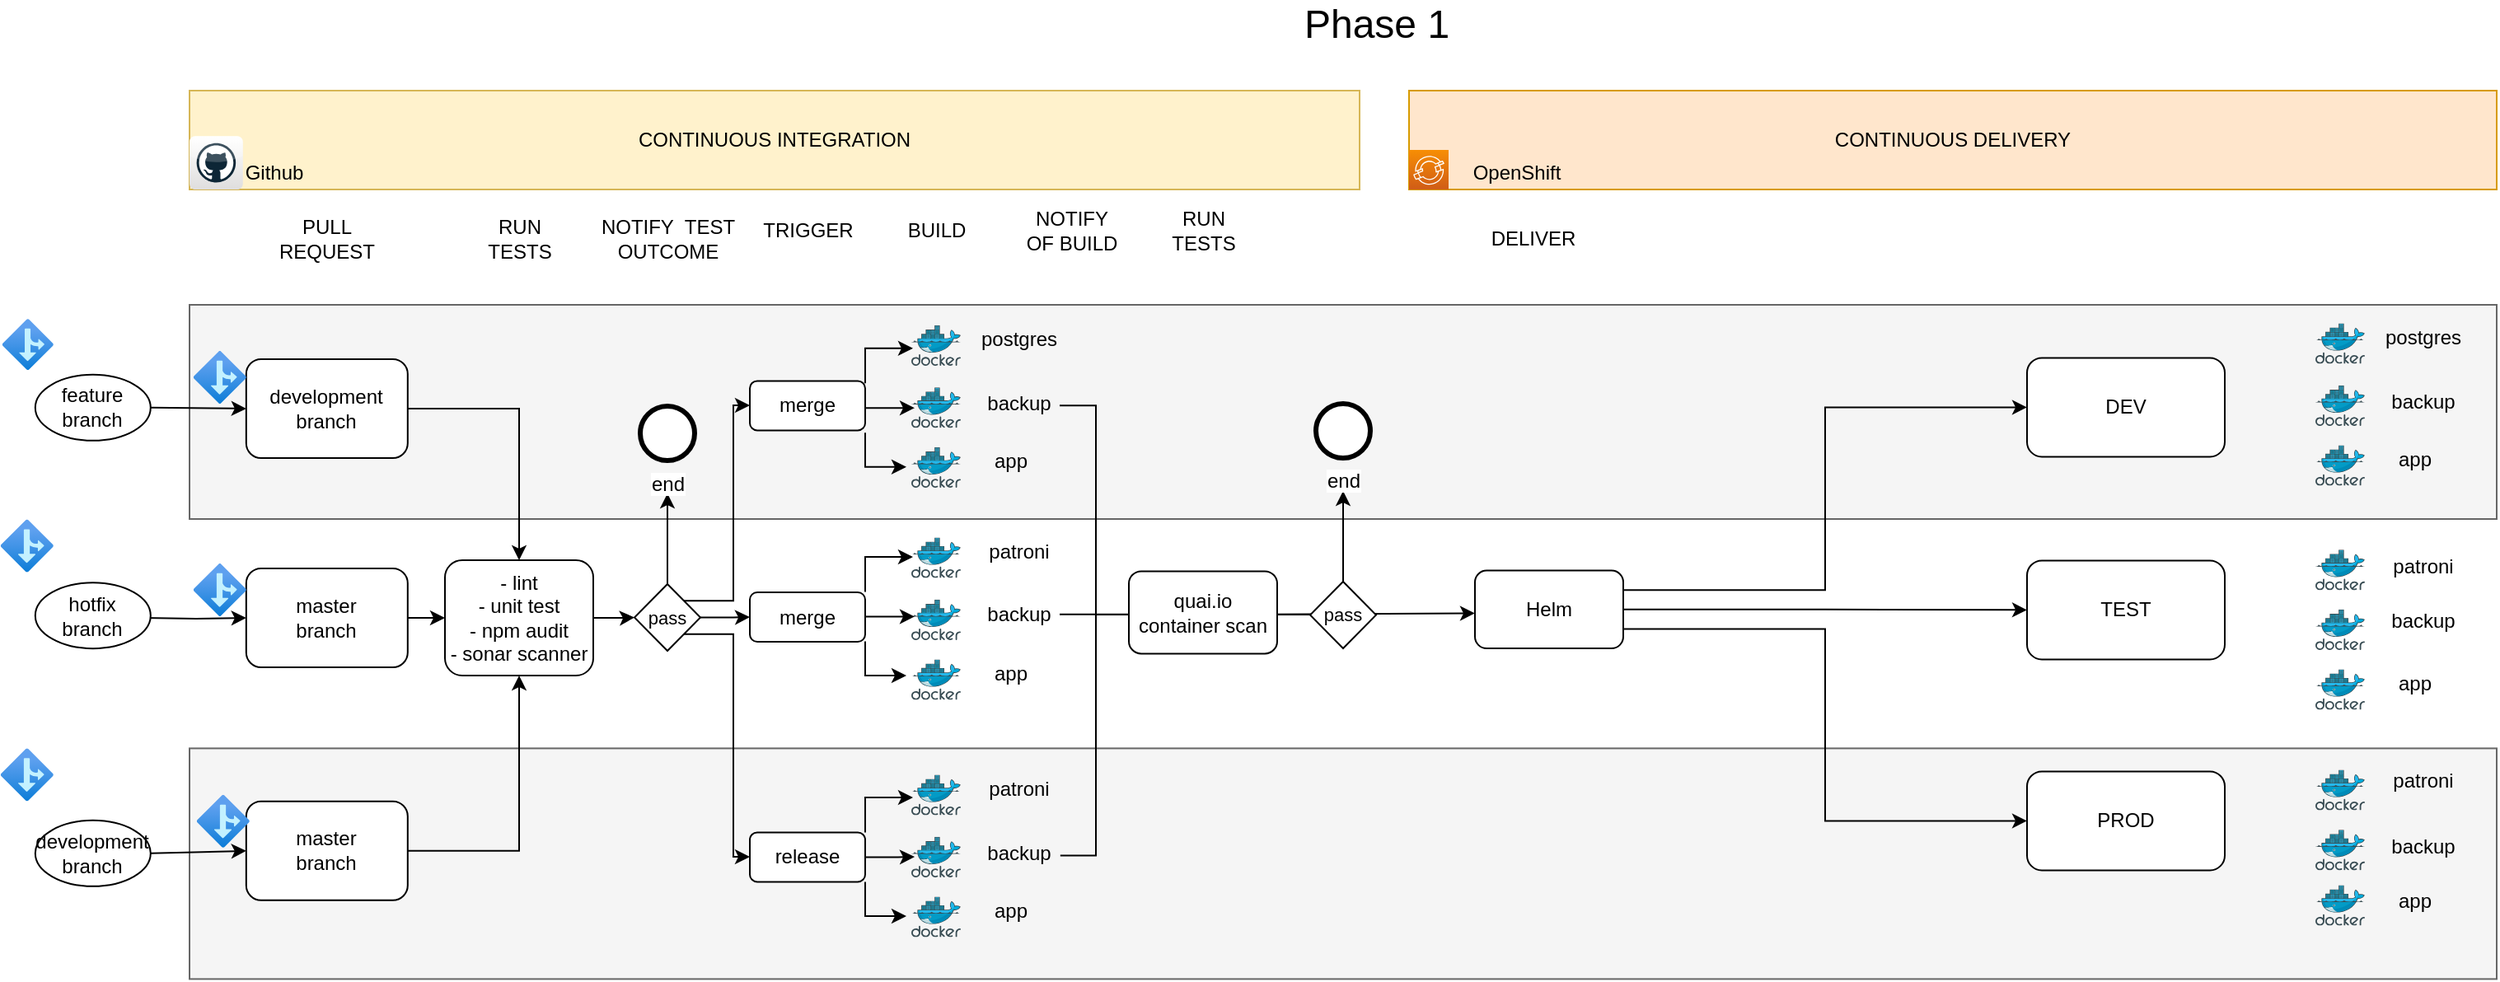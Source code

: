 <mxfile version="17.1.3" type="device"><diagram id="y08LqmlB6TqlYODcyNq8" name="Page-1"><mxGraphModel dx="2512" dy="727" grid="1" gridSize="10" guides="1" tooltips="1" connect="1" arrows="1" fold="1" page="1" pageScale="1" pageWidth="850" pageHeight="1100" math="0" shadow="0"><root><mxCell id="0"/><mxCell id="1" parent="0"/><mxCell id="0HorogaE9wQvUByY2qPV-66" value="" style="rounded=0;whiteSpace=wrap;html=1;fillColor=#f5f5f5;strokeColor=#666666;fontColor=#333333;" parent="1" vertex="1"><mxGeometry x="-500" y="589.2" width="1400" height="140" as="geometry"/></mxCell><mxCell id="0HorogaE9wQvUByY2qPV-65" value="" style="rounded=0;whiteSpace=wrap;html=1;fillColor=#f5f5f5;strokeColor=#666666;fontColor=#333333;" parent="1" vertex="1"><mxGeometry x="-500" y="320" width="1400" height="130" as="geometry"/></mxCell><mxCell id="0HorogaE9wQvUByY2qPV-74" style="edgeStyle=orthogonalEdgeStyle;rounded=0;orthogonalLoop=1;jettySize=auto;html=1;entryX=0;entryY=0.5;entryDx=0;entryDy=0;" parent="1" source="X5bCxtCtUCMiJr_vIYNg-4" target="0HorogaE9wQvUByY2qPV-25" edge="1"><mxGeometry relative="1" as="geometry"/></mxCell><mxCell id="X5bCxtCtUCMiJr_vIYNg-4" value="- lint&lt;br&gt;- unit test&lt;br&gt;- npm audit &lt;br&gt;- sonar scanner" style="rounded=1;whiteSpace=wrap;html=1;" parent="1" vertex="1"><mxGeometry x="-345" y="475" width="90" height="70" as="geometry"/></mxCell><mxCell id="X5bCxtCtUCMiJr_vIYNg-8" value="PULL &lt;br&gt;REQUEST" style="text;html=1;align=center;verticalAlign=middle;resizable=0;points=[];autosize=1;strokeColor=none;fillColor=none;" parent="1" vertex="1"><mxGeometry x="-451.6" y="265" width="70" height="30" as="geometry"/></mxCell><mxCell id="X5bCxtCtUCMiJr_vIYNg-9" value="TRIGGER" style="text;html=1;align=center;verticalAlign=middle;resizable=0;points=[];autosize=1;strokeColor=none;fillColor=none;" parent="1" vertex="1"><mxGeometry x="-160" y="265" width="70" height="20" as="geometry"/></mxCell><mxCell id="X5bCxtCtUCMiJr_vIYNg-10" value="BUILD" style="text;html=1;align=center;verticalAlign=middle;resizable=0;points=[];autosize=1;strokeColor=none;fillColor=none;" parent="1" vertex="1"><mxGeometry x="-72" y="265" width="50" height="20" as="geometry"/></mxCell><mxCell id="X5bCxtCtUCMiJr_vIYNg-11" value="RUN &lt;br&gt;TESTS" style="text;html=1;align=center;verticalAlign=middle;resizable=0;points=[];autosize=1;strokeColor=none;fillColor=none;" parent="1" vertex="1"><mxGeometry x="-325" y="265" width="50" height="30" as="geometry"/></mxCell><mxCell id="X5bCxtCtUCMiJr_vIYNg-12" value="NOTIFY&amp;nbsp; TEST&lt;br&gt;OUTCOME" style="text;html=1;align=center;verticalAlign=middle;resizable=0;points=[];autosize=1;strokeColor=none;fillColor=none;" parent="1" vertex="1"><mxGeometry x="-260" y="265" width="100" height="30" as="geometry"/></mxCell><mxCell id="X5bCxtCtUCMiJr_vIYNg-13" value="NOTIFY &lt;br&gt;OF BUILD" style="text;html=1;align=center;verticalAlign=middle;resizable=0;points=[];autosize=1;strokeColor=none;fillColor=none;" parent="1" vertex="1"><mxGeometry y="260" width="70" height="30" as="geometry"/></mxCell><mxCell id="X5bCxtCtUCMiJr_vIYNg-14" value="DELIVER" style="text;html=1;align=center;verticalAlign=middle;resizable=0;points=[];autosize=1;strokeColor=none;fillColor=none;" parent="1" vertex="1"><mxGeometry x="280" y="270" width="70" height="20" as="geometry"/></mxCell><mxCell id="Njg-KSnpqPHzPJEUrXAX-8" style="edgeStyle=orthogonalEdgeStyle;rounded=0;orthogonalLoop=1;jettySize=auto;html=1;entryX=0;entryY=0.5;entryDx=0;entryDy=0;exitX=1;exitY=0.25;exitDx=0;exitDy=0;" parent="1" source="0HorogaE9wQvUByY2qPV-31" target="X5bCxtCtUCMiJr_vIYNg-16" edge="1"><mxGeometry relative="1" as="geometry"><mxPoint x="450" y="476.7" as="sourcePoint"/></mxGeometry></mxCell><mxCell id="Njg-KSnpqPHzPJEUrXAX-9" style="edgeStyle=orthogonalEdgeStyle;rounded=0;orthogonalLoop=1;jettySize=auto;html=1;entryX=0;entryY=0.5;entryDx=0;entryDy=0;exitX=1;exitY=0.5;exitDx=0;exitDy=0;" parent="1" source="0HorogaE9wQvUByY2qPV-31" target="X5bCxtCtUCMiJr_vIYNg-17" edge="1"><mxGeometry relative="1" as="geometry"><mxPoint x="510" y="506.7" as="sourcePoint"/></mxGeometry></mxCell><mxCell id="Njg-KSnpqPHzPJEUrXAX-10" style="edgeStyle=orthogonalEdgeStyle;rounded=0;orthogonalLoop=1;jettySize=auto;html=1;entryX=0;entryY=0.5;entryDx=0;entryDy=0;exitX=1;exitY=0.75;exitDx=0;exitDy=0;" parent="1" source="0HorogaE9wQvUByY2qPV-31" target="X5bCxtCtUCMiJr_vIYNg-18" edge="1"><mxGeometry relative="1" as="geometry"><mxPoint x="450" y="536.7" as="sourcePoint"/></mxGeometry></mxCell><mxCell id="X5bCxtCtUCMiJr_vIYNg-16" value="DEV" style="rounded=1;whiteSpace=wrap;html=1;" parent="1" vertex="1"><mxGeometry x="615" y="352.2" width="120" height="60" as="geometry"/></mxCell><mxCell id="X5bCxtCtUCMiJr_vIYNg-17" value="TEST" style="rounded=1;whiteSpace=wrap;html=1;" parent="1" vertex="1"><mxGeometry x="615" y="475.2" width="120" height="60" as="geometry"/></mxCell><mxCell id="X5bCxtCtUCMiJr_vIYNg-18" value="PROD" style="rounded=1;whiteSpace=wrap;html=1;" parent="1" vertex="1"><mxGeometry x="615" y="603.2" width="120" height="60" as="geometry"/></mxCell><mxCell id="X5bCxtCtUCMiJr_vIYNg-19" value="CONTINUOUS INTEGRATION" style="whiteSpace=wrap;html=1;fillColor=#fff2cc;strokeColor=#d6b656;" parent="1" vertex="1"><mxGeometry x="-500" y="190" width="710" height="60" as="geometry"/></mxCell><mxCell id="X5bCxtCtUCMiJr_vIYNg-20" value="CONTINUOUS DELIVERY" style="whiteSpace=wrap;html=1;fillColor=#ffe6cc;strokeColor=#d79b00;" parent="1" vertex="1"><mxGeometry x="240" y="190" width="660" height="60" as="geometry"/></mxCell><mxCell id="Njg-KSnpqPHzPJEUrXAX-1" value="Github" style="text;html=1;align=center;verticalAlign=middle;resizable=0;points=[];autosize=1;strokeColor=none;fillColor=none;" parent="1" vertex="1"><mxGeometry x="-474" y="230" width="50" height="20" as="geometry"/></mxCell><mxCell id="Njg-KSnpqPHzPJEUrXAX-2" value="OpenShift" style="text;html=1;align=center;verticalAlign=middle;resizable=0;points=[];autosize=1;strokeColor=none;fillColor=none;" parent="1" vertex="1"><mxGeometry x="270" y="230" width="70" height="20" as="geometry"/></mxCell><mxCell id="Njg-KSnpqPHzPJEUrXAX-3" value="&lt;font style=&quot;font-size: 24px&quot;&gt;Phase 1&lt;/font&gt;" style="text;html=1;align=center;verticalAlign=middle;resizable=0;points=[];autosize=1;strokeColor=none;fillColor=none;" parent="1" vertex="1"><mxGeometry x="170" y="140" width="100" height="20" as="geometry"/></mxCell><mxCell id="0HorogaE9wQvUByY2qPV-83" style="edgeStyle=orthogonalEdgeStyle;rounded=0;orthogonalLoop=1;jettySize=auto;html=1;entryX=0.5;entryY=0;entryDx=0;entryDy=0;" parent="1" source="Njg-KSnpqPHzPJEUrXAX-11" target="X5bCxtCtUCMiJr_vIYNg-4" edge="1"><mxGeometry relative="1" as="geometry"/></mxCell><mxCell id="Njg-KSnpqPHzPJEUrXAX-11" value="development&lt;br&gt;branch" style="rounded=1;whiteSpace=wrap;html=1;" parent="1" vertex="1"><mxGeometry x="-465.6" y="353" width="98" height="60" as="geometry"/></mxCell><mxCell id="0HorogaE9wQvUByY2qPV-84" style="edgeStyle=orthogonalEdgeStyle;rounded=0;orthogonalLoop=1;jettySize=auto;html=1;" parent="1" source="Njg-KSnpqPHzPJEUrXAX-12" target="X5bCxtCtUCMiJr_vIYNg-4" edge="1"><mxGeometry relative="1" as="geometry"/></mxCell><mxCell id="Njg-KSnpqPHzPJEUrXAX-12" value="master&lt;br&gt;branch" style="rounded=1;whiteSpace=wrap;html=1;" parent="1" vertex="1"><mxGeometry x="-465.6" y="480" width="98" height="60" as="geometry"/></mxCell><mxCell id="0HorogaE9wQvUByY2qPV-85" style="edgeStyle=orthogonalEdgeStyle;rounded=0;orthogonalLoop=1;jettySize=auto;html=1;entryX=0.5;entryY=1;entryDx=0;entryDy=0;" parent="1" source="Njg-KSnpqPHzPJEUrXAX-13" target="X5bCxtCtUCMiJr_vIYNg-4" edge="1"><mxGeometry relative="1" as="geometry"/></mxCell><mxCell id="Njg-KSnpqPHzPJEUrXAX-13" value="master&lt;br&gt;branch" style="rounded=1;whiteSpace=wrap;html=1;" parent="1" vertex="1"><mxGeometry x="-465.6" y="621.4" width="98" height="60" as="geometry"/></mxCell><mxCell id="Njg-KSnpqPHzPJEUrXAX-14" value="" style="aspect=fixed;html=1;points=[];align=center;image;fontSize=12;image=img/lib/azure2/general/Branch.svg;" parent="1" vertex="1"><mxGeometry x="-497.6" y="348" width="32" height="32" as="geometry"/></mxCell><mxCell id="Njg-KSnpqPHzPJEUrXAX-15" value="" style="aspect=fixed;html=1;points=[];align=center;image;fontSize=12;image=img/lib/azure2/general/Branch.svg;" parent="1" vertex="1"><mxGeometry x="-497.6" y="477" width="32" height="32" as="geometry"/></mxCell><mxCell id="Njg-KSnpqPHzPJEUrXAX-16" value="" style="aspect=fixed;html=1;points=[];align=center;image;fontSize=12;image=img/lib/azure2/general/Branch.svg;" parent="1" vertex="1"><mxGeometry x="-495.6" y="617.4" width="32" height="32" as="geometry"/></mxCell><mxCell id="0HorogaE9wQvUByY2qPV-1" value="" style="dashed=0;outlineConnect=0;html=1;align=center;labelPosition=center;verticalLabelPosition=bottom;verticalAlign=top;shape=mxgraph.webicons.github;gradientColor=#DFDEDE" parent="1" vertex="1"><mxGeometry x="-500" y="217.6" width="32.4" height="32.4" as="geometry"/></mxCell><mxCell id="0HorogaE9wQvUByY2qPV-2" value="" style="sketch=0;points=[[0,0,0],[0.25,0,0],[0.5,0,0],[0.75,0,0],[1,0,0],[0,1,0],[0.25,1,0],[0.5,1,0],[0.75,1,0],[1,1,0],[0,0.25,0],[0,0.5,0],[0,0.75,0],[1,0.25,0],[1,0.5,0],[1,0.75,0]];outlineConnect=0;fontColor=#232F3E;gradientColor=#F78E04;gradientDirection=north;fillColor=#D05C17;strokeColor=#ffffff;dashed=0;verticalLabelPosition=bottom;verticalAlign=top;align=center;html=1;fontSize=12;fontStyle=0;aspect=fixed;shape=mxgraph.aws4.resourceIcon;resIcon=mxgraph.aws4.red_hat_openshift;" parent="1" vertex="1"><mxGeometry x="240" y="226" width="24" height="24" as="geometry"/></mxCell><mxCell id="0HorogaE9wQvUByY2qPV-5" style="edgeStyle=orthogonalEdgeStyle;rounded=0;orthogonalLoop=1;jettySize=auto;html=1;entryX=0;entryY=0.5;entryDx=0;entryDy=0;" parent="1" target="Njg-KSnpqPHzPJEUrXAX-12" edge="1"><mxGeometry relative="1" as="geometry"><mxPoint x="-527.6" y="510" as="sourcePoint"/></mxGeometry></mxCell><mxCell id="0HorogaE9wQvUByY2qPV-3" value="hotfix&lt;br&gt;branch" style="ellipse;whiteSpace=wrap;html=1;" parent="1" vertex="1"><mxGeometry x="-593.6" y="488.6" width="70" height="40" as="geometry"/></mxCell><mxCell id="0HorogaE9wQvUByY2qPV-4" value="" style="aspect=fixed;html=1;points=[];align=center;image;fontSize=12;image=img/lib/azure2/general/Branch.svg;" parent="1" vertex="1"><mxGeometry x="-613.6" y="328.6" width="31" height="31" as="geometry"/></mxCell><mxCell id="0HorogaE9wQvUByY2qPV-6" value="" style="sketch=0;aspect=fixed;html=1;points=[];align=center;image;fontSize=12;image=img/lib/mscae/Docker.svg;" parent="1" vertex="1"><mxGeometry x="790" y="331.2" width="30" height="24.6" as="geometry"/></mxCell><mxCell id="0HorogaE9wQvUByY2qPV-7" value="" style="sketch=0;aspect=fixed;html=1;points=[];align=center;image;fontSize=12;image=img/lib/mscae/Docker.svg;" parent="1" vertex="1"><mxGeometry x="790" y="368.9" width="30" height="24.6" as="geometry"/></mxCell><mxCell id="0HorogaE9wQvUByY2qPV-8" value="" style="sketch=0;aspect=fixed;html=1;points=[];align=center;image;fontSize=12;image=img/lib/mscae/Docker.svg;" parent="1" vertex="1"><mxGeometry x="790" y="405.2" width="30" height="24.6" as="geometry"/></mxCell><mxCell id="0HorogaE9wQvUByY2qPV-9" value="" style="sketch=0;aspect=fixed;html=1;points=[];align=center;image;fontSize=12;image=img/lib/mscae/Docker.svg;" parent="1" vertex="1"><mxGeometry x="790" y="468.6" width="30" height="24.6" as="geometry"/></mxCell><mxCell id="0HorogaE9wQvUByY2qPV-10" value="" style="sketch=0;aspect=fixed;html=1;points=[];align=center;image;fontSize=12;image=img/lib/mscae/Docker.svg;" parent="1" vertex="1"><mxGeometry x="790" y="504.9" width="30" height="24.6" as="geometry"/></mxCell><mxCell id="0HorogaE9wQvUByY2qPV-11" value="" style="sketch=0;aspect=fixed;html=1;points=[];align=center;image;fontSize=12;image=img/lib/mscae/Docker.svg;" parent="1" vertex="1"><mxGeometry x="790" y="541.2" width="30" height="24.6" as="geometry"/></mxCell><mxCell id="0HorogaE9wQvUByY2qPV-12" value="" style="sketch=0;aspect=fixed;html=1;points=[];align=center;image;fontSize=12;image=img/lib/mscae/Docker.svg;" parent="1" vertex="1"><mxGeometry x="790" y="602.2" width="30" height="24.6" as="geometry"/></mxCell><mxCell id="0HorogaE9wQvUByY2qPV-13" value="" style="sketch=0;aspect=fixed;html=1;points=[];align=center;image;fontSize=12;image=img/lib/mscae/Docker.svg;" parent="1" vertex="1"><mxGeometry x="790" y="638.6" width="30" height="24.6" as="geometry"/></mxCell><mxCell id="0HorogaE9wQvUByY2qPV-14" value="" style="sketch=0;aspect=fixed;html=1;points=[];align=center;image;fontSize=12;image=img/lib/mscae/Docker.svg;" parent="1" vertex="1"><mxGeometry x="790" y="672.2" width="30" height="24.6" as="geometry"/></mxCell><mxCell id="0HorogaE9wQvUByY2qPV-15" value="postgres" style="text;html=1;align=center;verticalAlign=middle;resizable=0;points=[];autosize=1;strokeColor=none;fillColor=none;" parent="1" vertex="1"><mxGeometry x="825" y="330.2" width="60" height="20" as="geometry"/></mxCell><mxCell id="0HorogaE9wQvUByY2qPV-16" value="patroni" style="text;html=1;align=center;verticalAlign=middle;resizable=0;points=[];autosize=1;strokeColor=none;fillColor=none;" parent="1" vertex="1"><mxGeometry x="830" y="468.6" width="50" height="20" as="geometry"/></mxCell><mxCell id="0HorogaE9wQvUByY2qPV-17" value="patroni" style="text;html=1;align=center;verticalAlign=middle;resizable=0;points=[];autosize=1;strokeColor=none;fillColor=none;" parent="1" vertex="1"><mxGeometry x="830" y="599.2" width="50" height="20" as="geometry"/></mxCell><mxCell id="0HorogaE9wQvUByY2qPV-18" value="backup" style="text;html=1;align=center;verticalAlign=middle;resizable=0;points=[];autosize=1;strokeColor=none;fillColor=none;" parent="1" vertex="1"><mxGeometry x="830" y="368.9" width="50" height="20" as="geometry"/></mxCell><mxCell id="0HorogaE9wQvUByY2qPV-19" value="backup" style="text;html=1;align=center;verticalAlign=middle;resizable=0;points=[];autosize=1;strokeColor=none;fillColor=none;" parent="1" vertex="1"><mxGeometry x="830" y="502.2" width="50" height="20" as="geometry"/></mxCell><mxCell id="0HorogaE9wQvUByY2qPV-20" value="backup" style="text;html=1;align=center;verticalAlign=middle;resizable=0;points=[];autosize=1;strokeColor=none;fillColor=none;" parent="1" vertex="1"><mxGeometry x="830" y="638.6" width="50" height="20" as="geometry"/></mxCell><mxCell id="0HorogaE9wQvUByY2qPV-21" value="app" style="text;html=1;align=center;verticalAlign=middle;resizable=0;points=[];autosize=1;strokeColor=none;fillColor=none;" parent="1" vertex="1"><mxGeometry x="830" y="404.2" width="40" height="20" as="geometry"/></mxCell><mxCell id="0HorogaE9wQvUByY2qPV-22" value="app" style="text;html=1;align=center;verticalAlign=middle;resizable=0;points=[];autosize=1;strokeColor=none;fillColor=none;" parent="1" vertex="1"><mxGeometry x="830" y="540.2" width="40" height="20" as="geometry"/></mxCell><mxCell id="0HorogaE9wQvUByY2qPV-23" value="app" style="text;html=1;align=center;verticalAlign=middle;resizable=0;points=[];autosize=1;strokeColor=none;fillColor=none;" parent="1" vertex="1"><mxGeometry x="830" y="671.8" width="40" height="20" as="geometry"/></mxCell><mxCell id="0HorogaE9wQvUByY2qPV-27" style="edgeStyle=orthogonalEdgeStyle;rounded=0;orthogonalLoop=1;jettySize=auto;html=1;" parent="1" source="0HorogaE9wQvUByY2qPV-25" edge="1"><mxGeometry relative="1" as="geometry"><mxPoint x="-210" y="434.5" as="targetPoint"/></mxGeometry></mxCell><mxCell id="0HorogaE9wQvUByY2qPV-94" style="edgeStyle=orthogonalEdgeStyle;rounded=0;orthogonalLoop=1;jettySize=auto;html=1;exitX=1;exitY=0;exitDx=0;exitDy=0;entryX=0;entryY=0.5;entryDx=0;entryDy=0;" parent="1" source="0HorogaE9wQvUByY2qPV-25" target="0HorogaE9wQvUByY2qPV-90" edge="1"><mxGeometry relative="1" as="geometry"><Array as="points"><mxPoint x="-170" y="499"/><mxPoint x="-170" y="381"/><mxPoint x="-160" y="381"/></Array></mxGeometry></mxCell><mxCell id="0HorogaE9wQvUByY2qPV-95" style="edgeStyle=orthogonalEdgeStyle;rounded=0;orthogonalLoop=1;jettySize=auto;html=1;exitX=1;exitY=1;exitDx=0;exitDy=0;entryX=0;entryY=0.5;entryDx=0;entryDy=0;" parent="1" source="0HorogaE9wQvUByY2qPV-25" target="0HorogaE9wQvUByY2qPV-92" edge="1"><mxGeometry relative="1" as="geometry"><Array as="points"><mxPoint x="-170" y="520"/><mxPoint x="-170" y="655"/><mxPoint x="-160" y="655"/></Array></mxGeometry></mxCell><mxCell id="0HorogaE9wQvUByY2qPV-108" style="edgeStyle=orthogonalEdgeStyle;rounded=0;orthogonalLoop=1;jettySize=auto;html=1;entryX=0;entryY=0.5;entryDx=0;entryDy=0;" parent="1" source="0HorogaE9wQvUByY2qPV-25" target="0HorogaE9wQvUByY2qPV-91" edge="1"><mxGeometry relative="1" as="geometry"/></mxCell><mxCell id="0HorogaE9wQvUByY2qPV-25" value="&lt;font style=&quot;font-size: 11px&quot;&gt;pass&lt;/font&gt;" style="rhombus;whiteSpace=wrap;html=1;" parent="1" vertex="1"><mxGeometry x="-230" y="489.5" width="40" height="40.5" as="geometry"/></mxCell><mxCell id="0HorogaE9wQvUByY2qPV-28" value="end" style="points=[[0.145,0.145,0],[0.5,0,0],[0.855,0.145,0],[1,0.5,0],[0.855,0.855,0],[0.5,1,0],[0.145,0.855,0],[0,0.5,0]];shape=mxgraph.bpmn.event;html=1;verticalLabelPosition=bottom;labelBackgroundColor=#ffffff;verticalAlign=top;align=center;perimeter=ellipsePerimeter;outlineConnect=0;aspect=fixed;outline=end;symbol=terminate2;" parent="1" vertex="1"><mxGeometry x="-226.5" y="381.5" width="33" height="33" as="geometry"/></mxCell><mxCell id="0HorogaE9wQvUByY2qPV-31" value="Helm" style="rounded=1;whiteSpace=wrap;html=1;" parent="1" vertex="1"><mxGeometry x="280" y="481.3" width="90" height="47.2" as="geometry"/></mxCell><mxCell id="0HorogaE9wQvUByY2qPV-39" value="" style="sketch=0;aspect=fixed;html=1;points=[];align=center;image;fontSize=12;image=img/lib/mscae/Docker.svg;" parent="1" vertex="1"><mxGeometry x="-62" y="332.4" width="30" height="24.6" as="geometry"/></mxCell><mxCell id="0HorogaE9wQvUByY2qPV-40" value="" style="sketch=0;aspect=fixed;html=1;points=[];align=center;image;fontSize=12;image=img/lib/mscae/Docker.svg;" parent="1" vertex="1"><mxGeometry x="-62" y="370.1" width="30" height="24.6" as="geometry"/></mxCell><mxCell id="0HorogaE9wQvUByY2qPV-41" value="" style="sketch=0;aspect=fixed;html=1;points=[];align=center;image;fontSize=12;image=img/lib/mscae/Docker.svg;" parent="1" vertex="1"><mxGeometry x="-62" y="406.4" width="30" height="24.6" as="geometry"/></mxCell><mxCell id="0HorogaE9wQvUByY2qPV-42" value="postgres" style="text;html=1;align=center;verticalAlign=middle;resizable=0;points=[];autosize=1;strokeColor=none;fillColor=none;" parent="1" vertex="1"><mxGeometry x="-27" y="331.4" width="60" height="20" as="geometry"/></mxCell><mxCell id="0HorogaE9wQvUByY2qPV-59" style="edgeStyle=orthogonalEdgeStyle;rounded=0;orthogonalLoop=1;jettySize=auto;html=1;" parent="1" edge="1"><mxGeometry relative="1" as="geometry"><mxPoint x="28" y="381.101" as="sourcePoint"/><mxPoint x="210" y="508" as="targetPoint"/><Array as="points"><mxPoint x="50" y="381"/><mxPoint x="50" y="508"/><mxPoint x="210" y="508"/></Array></mxGeometry></mxCell><mxCell id="0HorogaE9wQvUByY2qPV-43" value="backup" style="text;html=1;align=center;verticalAlign=middle;resizable=0;points=[];autosize=1;strokeColor=none;fillColor=none;" parent="1" vertex="1"><mxGeometry x="-22" y="370.1" width="50" height="20" as="geometry"/></mxCell><mxCell id="0HorogaE9wQvUByY2qPV-44" value="app" style="text;html=1;align=center;verticalAlign=middle;resizable=0;points=[];autosize=1;strokeColor=none;fillColor=none;" parent="1" vertex="1"><mxGeometry x="-22" y="405.4" width="40" height="20" as="geometry"/></mxCell><mxCell id="0HorogaE9wQvUByY2qPV-46" value="" style="sketch=0;aspect=fixed;html=1;points=[];align=center;image;fontSize=12;image=img/lib/mscae/Docker.svg;" parent="1" vertex="1"><mxGeometry x="-62" y="461.2" width="30" height="24.6" as="geometry"/></mxCell><mxCell id="0HorogaE9wQvUByY2qPV-47" value="" style="sketch=0;aspect=fixed;html=1;points=[];align=center;image;fontSize=12;image=img/lib/mscae/Docker.svg;" parent="1" vertex="1"><mxGeometry x="-62" y="498.9" width="30" height="24.6" as="geometry"/></mxCell><mxCell id="0HorogaE9wQvUByY2qPV-48" value="" style="sketch=0;aspect=fixed;html=1;points=[];align=center;image;fontSize=12;image=img/lib/mscae/Docker.svg;" parent="1" vertex="1"><mxGeometry x="-62" y="535.2" width="30" height="24.6" as="geometry"/></mxCell><mxCell id="0HorogaE9wQvUByY2qPV-49" value="patroni" style="text;html=1;align=center;verticalAlign=middle;resizable=0;points=[];autosize=1;strokeColor=none;fillColor=none;" parent="1" vertex="1"><mxGeometry x="-22" y="460.2" width="50" height="20" as="geometry"/></mxCell><mxCell id="0HorogaE9wQvUByY2qPV-58" style="edgeStyle=orthogonalEdgeStyle;rounded=0;orthogonalLoop=1;jettySize=auto;html=1;entryX=0;entryY=0.549;entryDx=0;entryDy=0;entryPerimeter=0;" parent="1" source="0HorogaE9wQvUByY2qPV-50" target="0HorogaE9wQvUByY2qPV-31" edge="1"><mxGeometry relative="1" as="geometry"><mxPoint x="150" y="508" as="targetPoint"/></mxGeometry></mxCell><mxCell id="0HorogaE9wQvUByY2qPV-50" value="backup" style="text;html=1;align=center;verticalAlign=middle;resizable=0;points=[];autosize=1;strokeColor=none;fillColor=none;" parent="1" vertex="1"><mxGeometry x="-22" y="497.9" width="50" height="20" as="geometry"/></mxCell><mxCell id="0HorogaE9wQvUByY2qPV-51" value="app" style="text;html=1;align=center;verticalAlign=middle;resizable=0;points=[];autosize=1;strokeColor=none;fillColor=none;" parent="1" vertex="1"><mxGeometry x="-22" y="534.2" width="40" height="20" as="geometry"/></mxCell><mxCell id="0HorogaE9wQvUByY2qPV-52" value="" style="sketch=0;aspect=fixed;html=1;points=[];align=center;image;fontSize=12;image=img/lib/mscae/Docker.svg;" parent="1" vertex="1"><mxGeometry x="-62" y="605.2" width="30" height="24.6" as="geometry"/></mxCell><mxCell id="0HorogaE9wQvUByY2qPV-53" value="" style="sketch=0;aspect=fixed;html=1;points=[];align=center;image;fontSize=12;image=img/lib/mscae/Docker.svg;" parent="1" vertex="1"><mxGeometry x="-62" y="642.9" width="30" height="24.6" as="geometry"/></mxCell><mxCell id="0HorogaE9wQvUByY2qPV-54" value="" style="sketch=0;aspect=fixed;html=1;points=[];align=center;image;fontSize=12;image=img/lib/mscae/Docker.svg;" parent="1" vertex="1"><mxGeometry x="-62" y="679.2" width="30" height="24.6" as="geometry"/></mxCell><mxCell id="0HorogaE9wQvUByY2qPV-55" value="patroni" style="text;html=1;align=center;verticalAlign=middle;resizable=0;points=[];autosize=1;strokeColor=none;fillColor=none;" parent="1" vertex="1"><mxGeometry x="-22" y="604.2" width="50" height="20" as="geometry"/></mxCell><mxCell id="0HorogaE9wQvUByY2qPV-60" style="edgeStyle=orthogonalEdgeStyle;rounded=0;orthogonalLoop=1;jettySize=auto;html=1;exitX=1.008;exitY=0.565;exitDx=0;exitDy=0;exitPerimeter=0;" parent="1" source="0HorogaE9wQvUByY2qPV-56" edge="1"><mxGeometry relative="1" as="geometry"><mxPoint x="28" y="638.899" as="sourcePoint"/><mxPoint x="210" y="508" as="targetPoint"/><Array as="points"><mxPoint x="50" y="654"/><mxPoint x="50" y="508"/></Array></mxGeometry></mxCell><mxCell id="0HorogaE9wQvUByY2qPV-56" value="backup" style="text;html=1;align=center;verticalAlign=middle;resizable=0;points=[];autosize=1;strokeColor=none;fillColor=none;" parent="1" vertex="1"><mxGeometry x="-22" y="642.9" width="50" height="20" as="geometry"/></mxCell><mxCell id="0HorogaE9wQvUByY2qPV-57" value="app" style="text;html=1;align=center;verticalAlign=middle;resizable=0;points=[];autosize=1;strokeColor=none;fillColor=none;" parent="1" vertex="1"><mxGeometry x="-22" y="678.2" width="40" height="20" as="geometry"/></mxCell><mxCell id="0HorogaE9wQvUByY2qPV-88" value="RUN &lt;br&gt;TESTS" style="text;html=1;align=center;verticalAlign=middle;resizable=0;points=[];autosize=1;strokeColor=none;fillColor=none;" parent="1" vertex="1"><mxGeometry x="90" y="260" width="50" height="30" as="geometry"/></mxCell><mxCell id="0HorogaE9wQvUByY2qPV-90" value="merge" style="rounded=1;whiteSpace=wrap;html=1;" parent="1" vertex="1"><mxGeometry x="-160" y="366.2" width="70" height="30" as="geometry"/></mxCell><mxCell id="0HorogaE9wQvUByY2qPV-96" style="edgeStyle=orthogonalEdgeStyle;rounded=0;orthogonalLoop=1;jettySize=auto;html=1;exitX=1;exitY=0;exitDx=0;exitDy=0;entryX=0.033;entryY=0.561;entryDx=0;entryDy=0;entryPerimeter=0;" parent="1" source="0HorogaE9wQvUByY2qPV-92" target="0HorogaE9wQvUByY2qPV-52" edge="1"><mxGeometry relative="1" as="geometry"><Array as="points"><mxPoint x="-90" y="619"/></Array></mxGeometry></mxCell><mxCell id="0HorogaE9wQvUByY2qPV-99" style="edgeStyle=orthogonalEdgeStyle;rounded=0;orthogonalLoop=1;jettySize=auto;html=1;entryX=0.067;entryY=0.492;entryDx=0;entryDy=0;entryPerimeter=0;" parent="1" source="0HorogaE9wQvUByY2qPV-92" target="0HorogaE9wQvUByY2qPV-53" edge="1"><mxGeometry relative="1" as="geometry"/></mxCell><mxCell id="0HorogaE9wQvUByY2qPV-100" style="edgeStyle=orthogonalEdgeStyle;rounded=0;orthogonalLoop=1;jettySize=auto;html=1;exitX=1;exitY=1;exitDx=0;exitDy=0;" parent="1" source="0HorogaE9wQvUByY2qPV-92" edge="1"><mxGeometry relative="1" as="geometry"><mxPoint x="-65" y="691" as="targetPoint"/><Array as="points"><mxPoint x="-90" y="691"/></Array></mxGeometry></mxCell><mxCell id="0HorogaE9wQvUByY2qPV-92" value="release" style="rounded=1;whiteSpace=wrap;html=1;" parent="1" vertex="1"><mxGeometry x="-160" y="640.2" width="70" height="30" as="geometry"/></mxCell><mxCell id="0HorogaE9wQvUByY2qPV-91" value="merge" style="rounded=1;whiteSpace=wrap;html=1;" parent="1" vertex="1"><mxGeometry x="-160" y="494.5" width="70" height="30" as="geometry"/></mxCell><mxCell id="0HorogaE9wQvUByY2qPV-101" style="edgeStyle=orthogonalEdgeStyle;rounded=0;orthogonalLoop=1;jettySize=auto;html=1;exitX=1;exitY=0;exitDx=0;exitDy=0;entryX=0.033;entryY=0.561;entryDx=0;entryDy=0;entryPerimeter=0;" parent="1" edge="1"><mxGeometry relative="1" as="geometry"><mxPoint x="-90" y="494.2" as="sourcePoint"/><mxPoint x="-61.01" y="473.001" as="targetPoint"/><Array as="points"><mxPoint x="-90" y="473"/></Array></mxGeometry></mxCell><mxCell id="0HorogaE9wQvUByY2qPV-102" style="edgeStyle=orthogonalEdgeStyle;rounded=0;orthogonalLoop=1;jettySize=auto;html=1;entryX=0.067;entryY=0.492;entryDx=0;entryDy=0;entryPerimeter=0;" parent="1" edge="1"><mxGeometry relative="1" as="geometry"><mxPoint x="-90" y="509.194" as="sourcePoint"/><mxPoint x="-59.99" y="509.003" as="targetPoint"/></mxGeometry></mxCell><mxCell id="0HorogaE9wQvUByY2qPV-103" style="edgeStyle=orthogonalEdgeStyle;rounded=0;orthogonalLoop=1;jettySize=auto;html=1;exitX=1;exitY=1;exitDx=0;exitDy=0;" parent="1" edge="1"><mxGeometry relative="1" as="geometry"><mxPoint x="-90" y="524.2" as="sourcePoint"/><mxPoint x="-65" y="545" as="targetPoint"/><Array as="points"><mxPoint x="-90" y="545"/></Array></mxGeometry></mxCell><mxCell id="0HorogaE9wQvUByY2qPV-105" style="edgeStyle=orthogonalEdgeStyle;rounded=0;orthogonalLoop=1;jettySize=auto;html=1;exitX=1;exitY=0;exitDx=0;exitDy=0;entryX=0.033;entryY=0.561;entryDx=0;entryDy=0;entryPerimeter=0;" parent="1" edge="1"><mxGeometry relative="1" as="geometry"><mxPoint x="-90" y="367.6" as="sourcePoint"/><mxPoint x="-61.01" y="346.401" as="targetPoint"/><Array as="points"><mxPoint x="-90" y="346.4"/></Array></mxGeometry></mxCell><mxCell id="0HorogaE9wQvUByY2qPV-106" style="edgeStyle=orthogonalEdgeStyle;rounded=0;orthogonalLoop=1;jettySize=auto;html=1;entryX=0.067;entryY=0.492;entryDx=0;entryDy=0;entryPerimeter=0;" parent="1" edge="1"><mxGeometry relative="1" as="geometry"><mxPoint x="-90" y="382.594" as="sourcePoint"/><mxPoint x="-59.99" y="382.403" as="targetPoint"/></mxGeometry></mxCell><mxCell id="0HorogaE9wQvUByY2qPV-107" style="edgeStyle=orthogonalEdgeStyle;rounded=0;orthogonalLoop=1;jettySize=auto;html=1;exitX=1;exitY=1;exitDx=0;exitDy=0;" parent="1" edge="1"><mxGeometry relative="1" as="geometry"><mxPoint x="-90" y="397.6" as="sourcePoint"/><mxPoint x="-65" y="418.4" as="targetPoint"/><Array as="points"><mxPoint x="-90" y="418.4"/></Array></mxGeometry></mxCell><mxCell id="0HorogaE9wQvUByY2qPV-111" value="quai.io&lt;br&gt;container scan" style="rounded=1;whiteSpace=wrap;html=1;" parent="1" vertex="1"><mxGeometry x="70" y="481.7" width="90" height="50" as="geometry"/></mxCell><mxCell id="0HorogaE9wQvUByY2qPV-112" style="edgeStyle=orthogonalEdgeStyle;rounded=0;orthogonalLoop=1;jettySize=auto;html=1;" parent="1" source="0HorogaE9wQvUByY2qPV-113" edge="1"><mxGeometry relative="1" as="geometry"><mxPoint x="200" y="433" as="targetPoint"/></mxGeometry></mxCell><mxCell id="0HorogaE9wQvUByY2qPV-113" value="&lt;font style=&quot;font-size: 11px&quot;&gt;pass&lt;/font&gt;" style="rhombus;whiteSpace=wrap;html=1;" parent="1" vertex="1"><mxGeometry x="180" y="488" width="40" height="40.5" as="geometry"/></mxCell><mxCell id="0HorogaE9wQvUByY2qPV-114" value="end" style="points=[[0.145,0.145,0],[0.5,0,0],[0.855,0.145,0],[1,0.5,0],[0.855,0.855,0],[0.5,1,0],[0.145,0.855,0],[0,0.5,0]];shape=mxgraph.bpmn.event;html=1;verticalLabelPosition=bottom;labelBackgroundColor=#ffffff;verticalAlign=top;align=center;perimeter=ellipsePerimeter;outlineConnect=0;aspect=fixed;outline=end;symbol=terminate2;" parent="1" vertex="1"><mxGeometry x="183.5" y="380" width="33" height="33" as="geometry"/></mxCell><mxCell id="NVSmO4cXcy-S4fHmx9VS-2" value="" style="aspect=fixed;html=1;points=[];align=center;image;fontSize=12;image=img/lib/azure2/general/Branch.svg;" vertex="1" parent="1"><mxGeometry x="-614.6" y="450.3" width="32" height="32" as="geometry"/></mxCell><mxCell id="NVSmO4cXcy-S4fHmx9VS-12" value="feature&lt;br&gt;branch" style="ellipse;whiteSpace=wrap;html=1;" vertex="1" parent="1"><mxGeometry x="-593.6" y="362.4" width="70" height="40" as="geometry"/></mxCell><mxCell id="NVSmO4cXcy-S4fHmx9VS-15" value="" style="endArrow=classic;html=1;rounded=0;exitX=1;exitY=0.5;exitDx=0;exitDy=0;entryX=0;entryY=0.5;entryDx=0;entryDy=0;" edge="1" parent="1" source="NVSmO4cXcy-S4fHmx9VS-12" target="Njg-KSnpqPHzPJEUrXAX-11"><mxGeometry width="50" height="50" relative="1" as="geometry"><mxPoint x="-270" y="410" as="sourcePoint"/><mxPoint x="-220" y="360" as="targetPoint"/></mxGeometry></mxCell><mxCell id="NVSmO4cXcy-S4fHmx9VS-18" value="development&lt;br&gt;branch" style="ellipse;whiteSpace=wrap;html=1;" vertex="1" parent="1"><mxGeometry x="-593.6" y="632.9" width="70" height="40" as="geometry"/></mxCell><mxCell id="NVSmO4cXcy-S4fHmx9VS-19" value="" style="aspect=fixed;html=1;points=[];align=center;image;fontSize=12;image=img/lib/azure2/general/Branch.svg;" vertex="1" parent="1"><mxGeometry x="-614.6" y="589.2" width="32" height="32" as="geometry"/></mxCell><mxCell id="NVSmO4cXcy-S4fHmx9VS-20" value="" style="endArrow=classic;html=1;rounded=0;exitX=1;exitY=0.5;exitDx=0;exitDy=0;entryX=0;entryY=0.5;entryDx=0;entryDy=0;" edge="1" parent="1" source="NVSmO4cXcy-S4fHmx9VS-18" target="Njg-KSnpqPHzPJEUrXAX-13"><mxGeometry width="50" height="50" relative="1" as="geometry"><mxPoint x="170" y="400" as="sourcePoint"/><mxPoint x="220" y="350" as="targetPoint"/></mxGeometry></mxCell></root></mxGraphModel></diagram></mxfile>